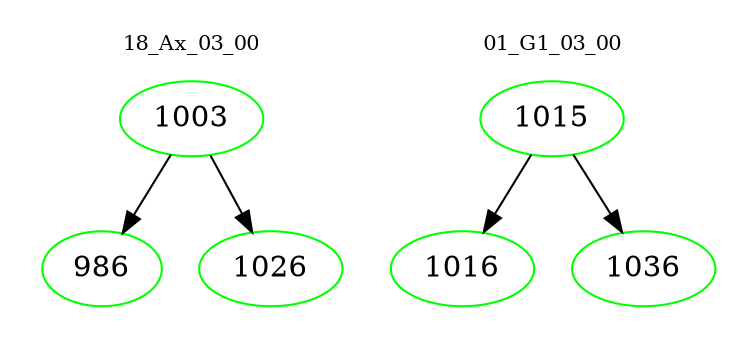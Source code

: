 digraph{
subgraph cluster_0 {
color = white
label = "18_Ax_03_00";
fontsize=10;
T0_1003 [label="1003", color="green"]
T0_1003 -> T0_986 [color="black"]
T0_986 [label="986", color="green"]
T0_1003 -> T0_1026 [color="black"]
T0_1026 [label="1026", color="green"]
}
subgraph cluster_1 {
color = white
label = "01_G1_03_00";
fontsize=10;
T1_1015 [label="1015", color="green"]
T1_1015 -> T1_1016 [color="black"]
T1_1016 [label="1016", color="green"]
T1_1015 -> T1_1036 [color="black"]
T1_1036 [label="1036", color="green"]
}
}
